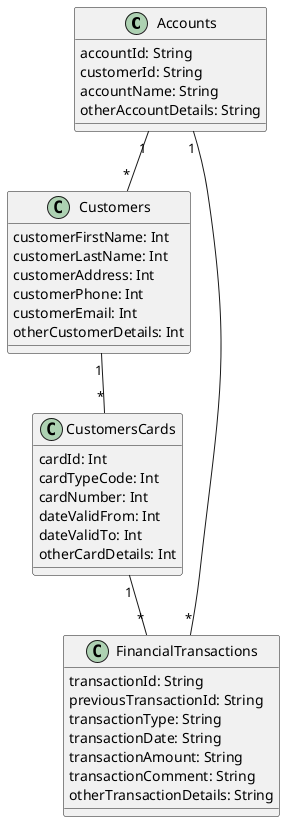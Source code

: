 @startuml "CustomersCardTransactions"


class Accounts{
  accountId: String
  customerId: String
  accountName: String
  otherAccountDetails: String
}

class Customers{
  customerFirstName: Int
  customerLastName: Int
  customerAddress: Int
  customerPhone: Int
  customerEmail: Int
  otherCustomerDetails: Int
}

class CustomersCards{
  cardId: Int
  cardTypeCode: Int
  cardNumber: Int
  dateValidFrom: Int
  dateValidTo: Int
  otherCardDetails: Int
}

class FinancialTransactions{
  transactionId: String
  previousTransactionId: String
  transactionType: String
  transactionDate: String
  transactionAmount: String
  transactionComment: String
  otherTransactionDetails: String
}



Accounts "1" -- "*" FinancialTransactions

Accounts "1" -- "*" Customers

Customers "1" -- "*" CustomersCards

CustomersCards "1" -- "*" FinancialTransactions


@enduml